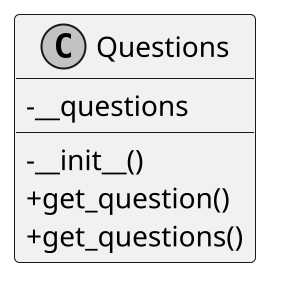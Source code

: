 @startuml
skinparam monochrome true
skinparam classAttributeIconSize 0
scale 2
class Questions{
    -__questions
    -__init__()
    +get_question()
    +get_questions()
}
@enduml